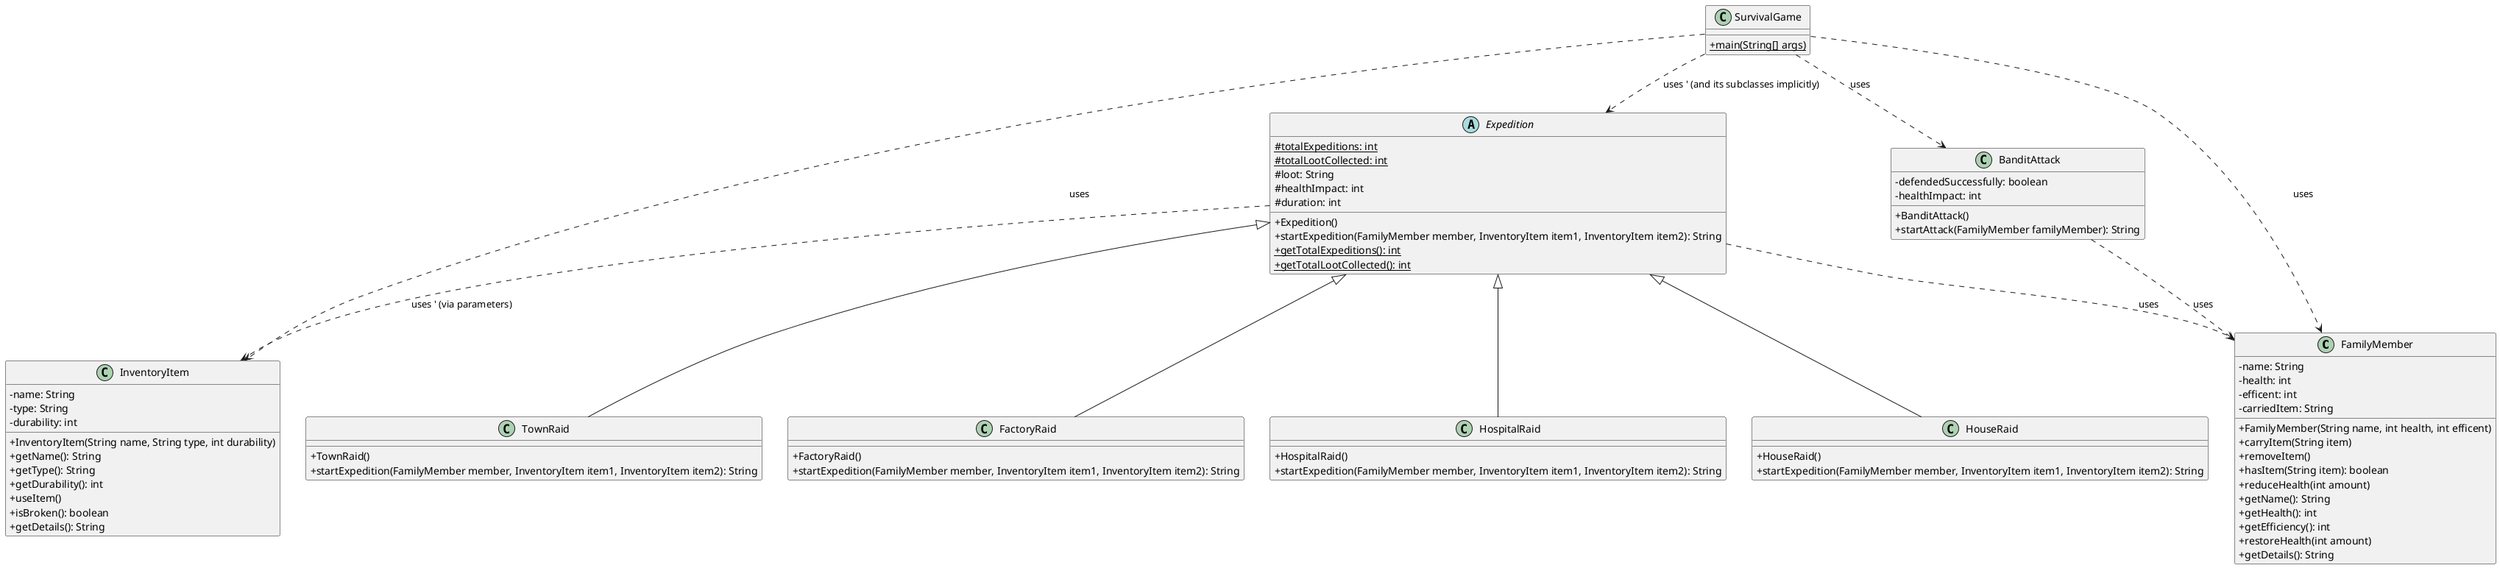 @startuml
skinparam classAttributeIconSize 0

class FamilyMember {
  - name: String
  - health: int
  - efficent: int
  - carriedItem: String
  + FamilyMember(String name, int health, int efficent)
  + carryItem(String item)
  + removeItem()
  + hasItem(String item): boolean
  + reduceHealth(int amount)
  + getName(): String
  + getHealth(): int
  + getEfficiency(): int
  + restoreHealth(int amount)
  + getDetails(): String
}

class InventoryItem {
  - name: String
  - type: String
  - durability: int
  + InventoryItem(String name, String type, int durability)
  + getName(): String
  + getType(): String
  + getDurability(): int
  + useItem()
  + isBroken(): boolean
  + getDetails(): String
}

abstract class Expedition {
  # {static} totalExpeditions: int
  # {static} totalLootCollected: int
  # loot: String
  # healthImpact: int
  # duration: int
  + Expedition()
  + startExpedition(FamilyMember member, InventoryItem item1, InventoryItem item2): String
  + {static} getTotalExpeditions(): int
  + {static} getTotalLootCollected(): int
}

class HouseRaid extends Expedition {
  + HouseRaid()
  + startExpedition(FamilyMember member, InventoryItem item1, InventoryItem item2): String
}

class TownRaid extends Expedition {
  + TownRaid()
  + startExpedition(FamilyMember member, InventoryItem item1, InventoryItem item2): String
}

class FactoryRaid extends Expedition {
  + FactoryRaid()
  + startExpedition(FamilyMember member, InventoryItem item1, InventoryItem item2): String
}

class HospitalRaid extends Expedition {
  + HospitalRaid()
  + startExpedition(FamilyMember member, InventoryItem item1, InventoryItem item2): String
}

class BanditAttack {
  - defendedSuccessfully: boolean
  - healthImpact: int
  + BanditAttack()
  + startAttack(FamilyMember familyMember): String
}

class SurvivalGame {
  + {static} main(String[] args)
}

' Relationships
SurvivalGame ..> FamilyMember : uses
SurvivalGame ..> InventoryItem : uses
SurvivalGame ..> Expedition : uses ' (and its subclasses implicitly)
SurvivalGame ..> BanditAttack : uses

Expedition ..> FamilyMember : uses
Expedition ..> InventoryItem : uses ' (via parameters)

BanditAttack ..> FamilyMember : uses

@enduml

